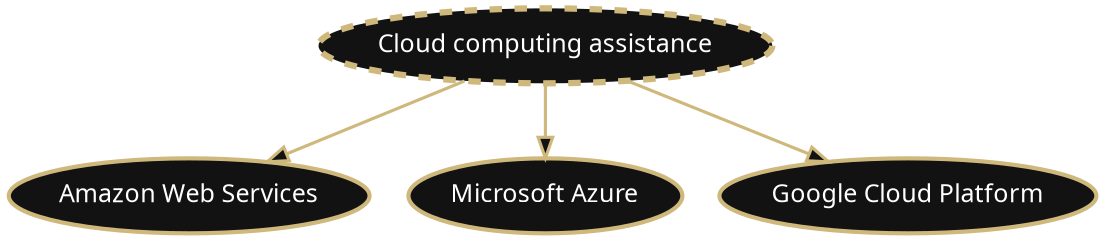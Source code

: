 digraph "" {
         bgcolor="transparent";
         ranksep="0.5 equally";
         graph [id="doc-flowchart"];
         node [fontname="Verdana", fontsize="12", color="#CFB87C", style="filled", fillcolor="#121212", penwidth="2", fontcolor="white"];
         edge [color="#CFB87C", fillcolor="#121212", penwidth="1.5"];

         cloud [label="Cloud computing assistance", style="filled,dashed", penwidth="3"];
         aws [label="Amazon Web Services", href="../cloud/aws/index.html", target="_blank", id="clickable"];
         azure [label="Microsoft Azure", href="../cloud/azure/index.html", target="_blank", id="clickable"];
         gcp [label="Google Cloud Platform", href="../cloud/gcp/index.html", target="_blank", id="clickable"];

         cloud -> aws;
         cloud -> azure;
         cloud -> gcp;
     }
